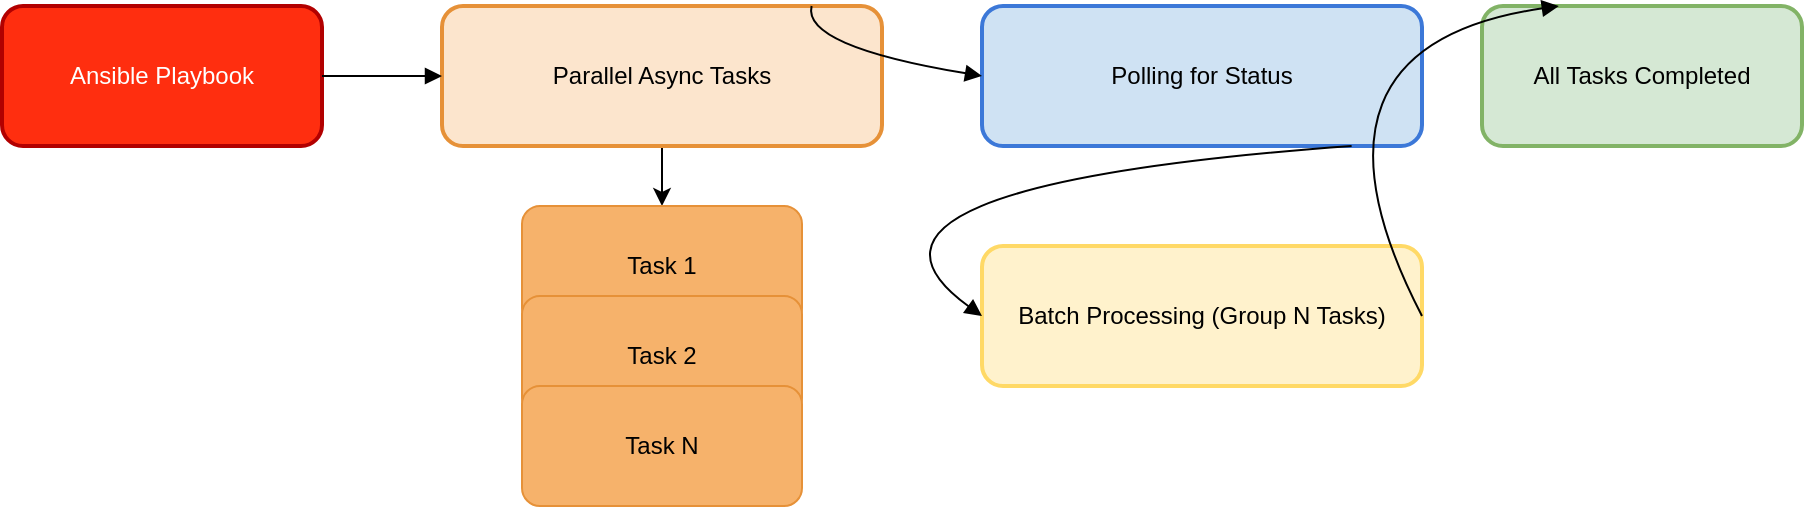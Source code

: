 <mxfile version="24.7.7">
  <diagram name="Advanced Ansible Parallel Async Tasks and Batch Processing" id="0">
    <mxGraphModel dx="1434" dy="718" grid="1" gridSize="10" guides="1" tooltips="1" connect="1" arrows="1" fold="1" page="1" pageScale="1" pageWidth="1169" pageHeight="827" math="0" shadow="0">
      <root>
        <mxCell id="0" />
        <mxCell id="1" parent="0" />
        <mxCell id="2" value="Ansible Playbook" style="whiteSpace=wrap;rounded=1;fillColor=#FF2E0F;strokeColor=#B20000;strokeWidth=2;fontColor=#ffffff;" parent="1" vertex="1">
          <mxGeometry x="160" y="80" width="160" height="70" as="geometry" />
        </mxCell>
        <mxCell id="ZZbSnGLmqk4w4FcC-EZE-14" style="edgeStyle=orthogonalEdgeStyle;rounded=0;orthogonalLoop=1;jettySize=auto;html=1;exitX=0.5;exitY=1;exitDx=0;exitDy=0;" edge="1" parent="1" source="3" target="4">
          <mxGeometry relative="1" as="geometry" />
        </mxCell>
        <mxCell id="3" value="Parallel Async Tasks" style="whiteSpace=wrap;rounded=1;fillColor=#FCE5CD;strokeColor=#E69138;strokeWidth=2;" parent="1" vertex="1">
          <mxGeometry x="380" y="80" width="220" height="70" as="geometry" />
        </mxCell>
        <mxCell id="4" value="Task 1" style="whiteSpace=wrap;fillColor=#F6B26B;strokeColor=#E69138;rounded=1;" parent="1" vertex="1">
          <mxGeometry x="420" y="180" width="140" height="60" as="geometry" />
        </mxCell>
        <mxCell id="5" value="Task 2" style="whiteSpace=wrap;fillColor=#F6B26B;strokeColor=#E69138;rounded=1;" parent="1" vertex="1">
          <mxGeometry x="420" y="225" width="140" height="60" as="geometry" />
        </mxCell>
        <mxCell id="6" value="Task N" style="whiteSpace=wrap;fillColor=#F6B26B;strokeColor=#E69138;rounded=1;" parent="1" vertex="1">
          <mxGeometry x="420" y="270" width="140" height="60" as="geometry" />
        </mxCell>
        <mxCell id="7" value="Polling for Status" style="whiteSpace=wrap;rounded=1;fillColor=#CFE2F3;strokeColor=#3C78D8;strokeWidth=2;" parent="1" vertex="1">
          <mxGeometry x="650" y="80" width="220" height="70" as="geometry" />
        </mxCell>
        <mxCell id="8" value="Batch Processing (Group N Tasks)" style="whiteSpace=wrap;rounded=1;fillColor=#FFF2CC;strokeColor=#FFD966;strokeWidth=2;" parent="1" vertex="1">
          <mxGeometry x="650" y="200" width="220" height="70" as="geometry" />
        </mxCell>
        <mxCell id="9" value="All Tasks Completed" style="whiteSpace=wrap;rounded=1;fillColor=#d5e8d4;strokeColor=#82b366;strokeWidth=2;" parent="1" vertex="1">
          <mxGeometry x="900" y="80" width="160" height="70" as="geometry" />
        </mxCell>
        <mxCell id="10" value="" style="curved=1;startArrow=none;endArrow=block;exitX=1.01;exitY=0.5;entryX=0.01;entryY=0.5;" parent="1" source="2" target="3" edge="1">
          <mxGeometry relative="1" as="geometry">
            <Array as="points" />
          </mxGeometry>
        </mxCell>
        <mxCell id="11" value="" style="curved=1;startArrow=none;endArrow=block;exitX=0.84;exitY=0;entryX=0;entryY=0.5;" parent="1" source="3" target="7" edge="1">
          <mxGeometry relative="1" as="geometry">
            <Array as="points">
              <mxPoint x="560" y="100" />
            </Array>
          </mxGeometry>
        </mxCell>
        <mxCell id="12" value="" style="curved=1;startArrow=none;endArrow=block;exitX=0.84;exitY=1;entryX=0;entryY=0.5;" parent="1" source="7" target="8" edge="1">
          <mxGeometry relative="1" as="geometry">
            <Array as="points">
              <mxPoint x="560" y="170" />
            </Array>
          </mxGeometry>
        </mxCell>
        <mxCell id="13" value="" style="curved=1;startArrow=none;endArrow=block;exitX=0.99;exitY=0.5;entryX=0.24;entryY=0;" parent="1" source="8" target="9" edge="1">
          <mxGeometry relative="1" as="geometry">
            <Array as="points">
              <mxPoint x="800" y="100" />
            </Array>
          </mxGeometry>
        </mxCell>
      </root>
    </mxGraphModel>
  </diagram>
</mxfile>
